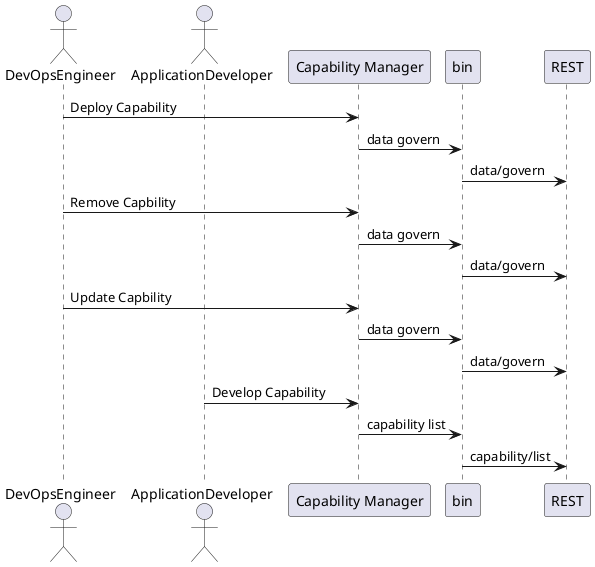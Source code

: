 @startuml


actor "DevOpsEngineer" as devops

actor "ApplicationDeveloper" as applicationdeveloper




devops -> "Capability Manager": Deploy Capability
"Capability Manager" -> bin: data govern
bin -> REST: data/govern

devops -> "Capability Manager": Remove Capbility
"Capability Manager" -> bin: data govern
bin -> REST: data/govern

devops -> "Capability Manager": Update Capbility
"Capability Manager" -> bin: data govern
bin -> REST: data/govern

applicationdeveloper -> "Capability Manager": Develop Capability
"Capability Manager" -> bin: capability list
bin -> REST: capability/list



@enduml
